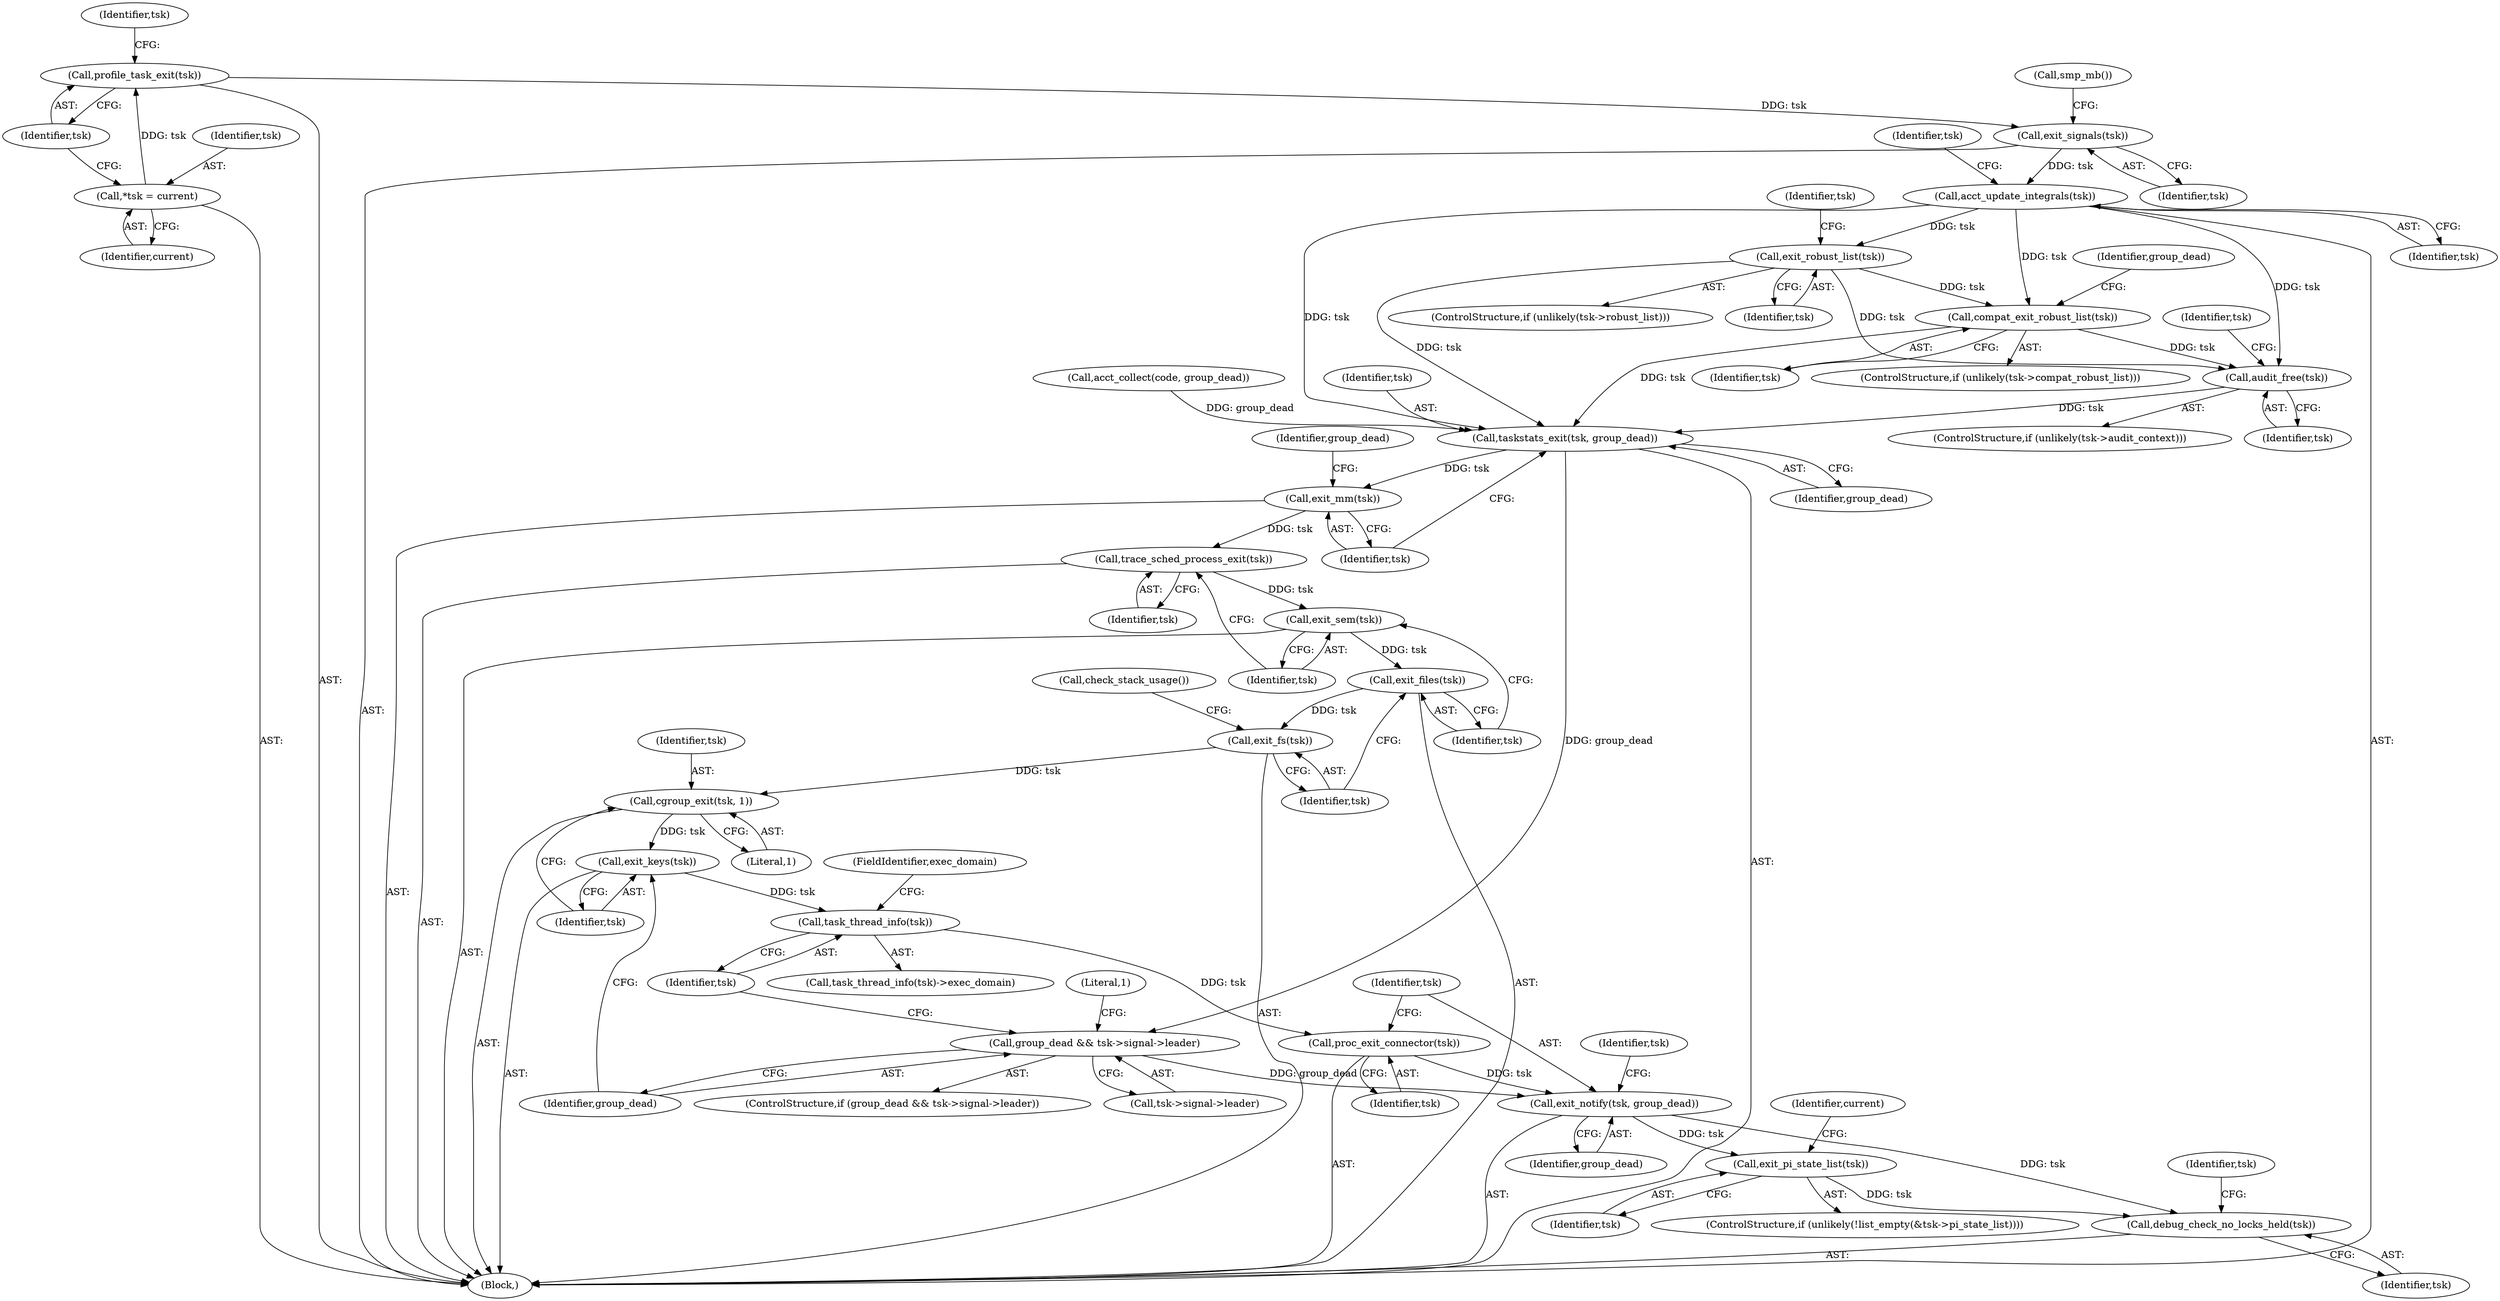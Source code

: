 digraph "0_linux_8141c7f3e7aee618312fa1c15109e1219de784a7@API" {
"1000237" [label="(Call,audit_free(tsk))"];
"1000220" [label="(Call,exit_robust_list(tsk))"];
"1000174" [label="(Call,acct_update_integrals(tsk))"];
"1000163" [label="(Call,exit_signals(tsk))"];
"1000118" [label="(Call,profile_task_exit(tsk))"];
"1000114" [label="(Call,*tsk = current)"];
"1000227" [label="(Call,compat_exit_robust_list(tsk))"];
"1000244" [label="(Call,taskstats_exit(tsk, group_dead))"];
"1000247" [label="(Call,exit_mm(tsk))"];
"1000252" [label="(Call,trace_sched_process_exit(tsk))"];
"1000254" [label="(Call,exit_sem(tsk))"];
"1000256" [label="(Call,exit_files(tsk))"];
"1000258" [label="(Call,exit_fs(tsk))"];
"1000262" [label="(Call,cgroup_exit(tsk, 1))"];
"1000265" [label="(Call,exit_keys(tsk))"];
"1000280" [label="(Call,task_thread_info(tsk))"];
"1000294" [label="(Call,proc_exit_connector(tsk))"];
"1000296" [label="(Call,exit_notify(tsk, group_dead))"];
"1000316" [label="(Call,exit_pi_state_list(tsk))"];
"1000327" [label="(Call,debug_check_no_locks_held(tsk))"];
"1000268" [label="(Call,group_dead && tsk->signal->leader)"];
"1000241" [label="(Identifier,tsk)"];
"1000301" [label="(Identifier,tsk)"];
"1000228" [label="(Identifier,tsk)"];
"1000230" [label="(Identifier,group_dead)"];
"1000124" [label="(Identifier,tsk)"];
"1000247" [label="(Call,exit_mm(tsk))"];
"1000225" [label="(Identifier,tsk)"];
"1000276" [label="(Literal,1)"];
"1000294" [label="(Call,proc_exit_connector(tsk))"];
"1000282" [label="(FieldIdentifier,exec_domain)"];
"1000281" [label="(Identifier,tsk)"];
"1000296" [label="(Call,exit_notify(tsk, group_dead))"];
"1000317" [label="(Identifier,tsk)"];
"1000114" [label="(Call,*tsk = current)"];
"1000255" [label="(Identifier,tsk)"];
"1000178" [label="(Identifier,tsk)"];
"1000232" [label="(ControlStructure,if (unlikely(tsk->audit_context)))"];
"1000270" [label="(Call,tsk->signal->leader)"];
"1000112" [label="(Block,)"];
"1000268" [label="(Call,group_dead && tsk->signal->leader)"];
"1000221" [label="(Identifier,tsk)"];
"1000164" [label="(Identifier,tsk)"];
"1000115" [label="(Identifier,tsk)"];
"1000245" [label="(Identifier,tsk)"];
"1000265" [label="(Call,exit_keys(tsk))"];
"1000248" [label="(Identifier,tsk)"];
"1000266" [label="(Identifier,tsk)"];
"1000298" [label="(Identifier,group_dead)"];
"1000116" [label="(Identifier,current)"];
"1000175" [label="(Identifier,tsk)"];
"1000220" [label="(Call,exit_robust_list(tsk))"];
"1000215" [label="(ControlStructure,if (unlikely(tsk->robust_list)))"];
"1000238" [label="(Identifier,tsk)"];
"1000259" [label="(Identifier,tsk)"];
"1000308" [label="(ControlStructure,if (unlikely(!list_empty(&tsk->pi_state_list))))"];
"1000263" [label="(Identifier,tsk)"];
"1000118" [label="(Call,profile_task_exit(tsk))"];
"1000260" [label="(Call,check_stack_usage())"];
"1000280" [label="(Call,task_thread_info(tsk))"];
"1000174" [label="(Call,acct_update_integrals(tsk))"];
"1000212" [label="(Call,acct_collect(code, group_dead))"];
"1000253" [label="(Identifier,tsk)"];
"1000227" [label="(Call,compat_exit_robust_list(tsk))"];
"1000269" [label="(Identifier,group_dead)"];
"1000119" [label="(Identifier,tsk)"];
"1000237" [label="(Call,audit_free(tsk))"];
"1000262" [label="(Call,cgroup_exit(tsk, 1))"];
"1000264" [label="(Literal,1)"];
"1000244" [label="(Call,taskstats_exit(tsk, group_dead))"];
"1000256" [label="(Call,exit_files(tsk))"];
"1000321" [label="(Identifier,current)"];
"1000267" [label="(ControlStructure,if (group_dead && tsk->signal->leader))"];
"1000163" [label="(Call,exit_signals(tsk))"];
"1000252" [label="(Call,trace_sched_process_exit(tsk))"];
"1000250" [label="(Identifier,group_dead)"];
"1000246" [label="(Identifier,group_dead)"];
"1000297" [label="(Identifier,tsk)"];
"1000316" [label="(Call,exit_pi_state_list(tsk))"];
"1000254" [label="(Call,exit_sem(tsk))"];
"1000165" [label="(Call,smp_mb())"];
"1000257" [label="(Identifier,tsk)"];
"1000328" [label="(Identifier,tsk)"];
"1000295" [label="(Identifier,tsk)"];
"1000327" [label="(Call,debug_check_no_locks_held(tsk))"];
"1000331" [label="(Identifier,tsk)"];
"1000222" [label="(ControlStructure,if (unlikely(tsk->compat_robust_list)))"];
"1000258" [label="(Call,exit_fs(tsk))"];
"1000279" [label="(Call,task_thread_info(tsk)->exec_domain)"];
"1000237" -> "1000232"  [label="AST: "];
"1000237" -> "1000238"  [label="CFG: "];
"1000238" -> "1000237"  [label="AST: "];
"1000241" -> "1000237"  [label="CFG: "];
"1000220" -> "1000237"  [label="DDG: tsk"];
"1000227" -> "1000237"  [label="DDG: tsk"];
"1000174" -> "1000237"  [label="DDG: tsk"];
"1000237" -> "1000244"  [label="DDG: tsk"];
"1000220" -> "1000215"  [label="AST: "];
"1000220" -> "1000221"  [label="CFG: "];
"1000221" -> "1000220"  [label="AST: "];
"1000225" -> "1000220"  [label="CFG: "];
"1000174" -> "1000220"  [label="DDG: tsk"];
"1000220" -> "1000227"  [label="DDG: tsk"];
"1000220" -> "1000244"  [label="DDG: tsk"];
"1000174" -> "1000112"  [label="AST: "];
"1000174" -> "1000175"  [label="CFG: "];
"1000175" -> "1000174"  [label="AST: "];
"1000178" -> "1000174"  [label="CFG: "];
"1000163" -> "1000174"  [label="DDG: tsk"];
"1000174" -> "1000227"  [label="DDG: tsk"];
"1000174" -> "1000244"  [label="DDG: tsk"];
"1000163" -> "1000112"  [label="AST: "];
"1000163" -> "1000164"  [label="CFG: "];
"1000164" -> "1000163"  [label="AST: "];
"1000165" -> "1000163"  [label="CFG: "];
"1000118" -> "1000163"  [label="DDG: tsk"];
"1000118" -> "1000112"  [label="AST: "];
"1000118" -> "1000119"  [label="CFG: "];
"1000119" -> "1000118"  [label="AST: "];
"1000124" -> "1000118"  [label="CFG: "];
"1000114" -> "1000118"  [label="DDG: tsk"];
"1000114" -> "1000112"  [label="AST: "];
"1000114" -> "1000116"  [label="CFG: "];
"1000115" -> "1000114"  [label="AST: "];
"1000116" -> "1000114"  [label="AST: "];
"1000119" -> "1000114"  [label="CFG: "];
"1000227" -> "1000222"  [label="AST: "];
"1000227" -> "1000228"  [label="CFG: "];
"1000228" -> "1000227"  [label="AST: "];
"1000230" -> "1000227"  [label="CFG: "];
"1000227" -> "1000244"  [label="DDG: tsk"];
"1000244" -> "1000112"  [label="AST: "];
"1000244" -> "1000246"  [label="CFG: "];
"1000245" -> "1000244"  [label="AST: "];
"1000246" -> "1000244"  [label="AST: "];
"1000248" -> "1000244"  [label="CFG: "];
"1000212" -> "1000244"  [label="DDG: group_dead"];
"1000244" -> "1000247"  [label="DDG: tsk"];
"1000244" -> "1000268"  [label="DDG: group_dead"];
"1000247" -> "1000112"  [label="AST: "];
"1000247" -> "1000248"  [label="CFG: "];
"1000248" -> "1000247"  [label="AST: "];
"1000250" -> "1000247"  [label="CFG: "];
"1000247" -> "1000252"  [label="DDG: tsk"];
"1000252" -> "1000112"  [label="AST: "];
"1000252" -> "1000253"  [label="CFG: "];
"1000253" -> "1000252"  [label="AST: "];
"1000255" -> "1000252"  [label="CFG: "];
"1000252" -> "1000254"  [label="DDG: tsk"];
"1000254" -> "1000112"  [label="AST: "];
"1000254" -> "1000255"  [label="CFG: "];
"1000255" -> "1000254"  [label="AST: "];
"1000257" -> "1000254"  [label="CFG: "];
"1000254" -> "1000256"  [label="DDG: tsk"];
"1000256" -> "1000112"  [label="AST: "];
"1000256" -> "1000257"  [label="CFG: "];
"1000257" -> "1000256"  [label="AST: "];
"1000259" -> "1000256"  [label="CFG: "];
"1000256" -> "1000258"  [label="DDG: tsk"];
"1000258" -> "1000112"  [label="AST: "];
"1000258" -> "1000259"  [label="CFG: "];
"1000259" -> "1000258"  [label="AST: "];
"1000260" -> "1000258"  [label="CFG: "];
"1000258" -> "1000262"  [label="DDG: tsk"];
"1000262" -> "1000112"  [label="AST: "];
"1000262" -> "1000264"  [label="CFG: "];
"1000263" -> "1000262"  [label="AST: "];
"1000264" -> "1000262"  [label="AST: "];
"1000266" -> "1000262"  [label="CFG: "];
"1000262" -> "1000265"  [label="DDG: tsk"];
"1000265" -> "1000112"  [label="AST: "];
"1000265" -> "1000266"  [label="CFG: "];
"1000266" -> "1000265"  [label="AST: "];
"1000269" -> "1000265"  [label="CFG: "];
"1000265" -> "1000280"  [label="DDG: tsk"];
"1000280" -> "1000279"  [label="AST: "];
"1000280" -> "1000281"  [label="CFG: "];
"1000281" -> "1000280"  [label="AST: "];
"1000282" -> "1000280"  [label="CFG: "];
"1000280" -> "1000294"  [label="DDG: tsk"];
"1000294" -> "1000112"  [label="AST: "];
"1000294" -> "1000295"  [label="CFG: "];
"1000295" -> "1000294"  [label="AST: "];
"1000297" -> "1000294"  [label="CFG: "];
"1000294" -> "1000296"  [label="DDG: tsk"];
"1000296" -> "1000112"  [label="AST: "];
"1000296" -> "1000298"  [label="CFG: "];
"1000297" -> "1000296"  [label="AST: "];
"1000298" -> "1000296"  [label="AST: "];
"1000301" -> "1000296"  [label="CFG: "];
"1000268" -> "1000296"  [label="DDG: group_dead"];
"1000296" -> "1000316"  [label="DDG: tsk"];
"1000296" -> "1000327"  [label="DDG: tsk"];
"1000316" -> "1000308"  [label="AST: "];
"1000316" -> "1000317"  [label="CFG: "];
"1000317" -> "1000316"  [label="AST: "];
"1000321" -> "1000316"  [label="CFG: "];
"1000316" -> "1000327"  [label="DDG: tsk"];
"1000327" -> "1000112"  [label="AST: "];
"1000327" -> "1000328"  [label="CFG: "];
"1000328" -> "1000327"  [label="AST: "];
"1000331" -> "1000327"  [label="CFG: "];
"1000268" -> "1000267"  [label="AST: "];
"1000268" -> "1000269"  [label="CFG: "];
"1000268" -> "1000270"  [label="CFG: "];
"1000269" -> "1000268"  [label="AST: "];
"1000270" -> "1000268"  [label="AST: "];
"1000276" -> "1000268"  [label="CFG: "];
"1000281" -> "1000268"  [label="CFG: "];
}

